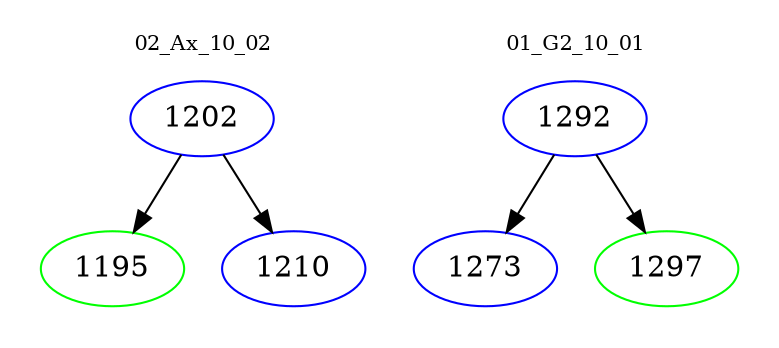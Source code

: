 digraph{
subgraph cluster_0 {
color = white
label = "02_Ax_10_02";
fontsize=10;
T0_1202 [label="1202", color="blue"]
T0_1202 -> T0_1195 [color="black"]
T0_1195 [label="1195", color="green"]
T0_1202 -> T0_1210 [color="black"]
T0_1210 [label="1210", color="blue"]
}
subgraph cluster_1 {
color = white
label = "01_G2_10_01";
fontsize=10;
T1_1292 [label="1292", color="blue"]
T1_1292 -> T1_1273 [color="black"]
T1_1273 [label="1273", color="blue"]
T1_1292 -> T1_1297 [color="black"]
T1_1297 [label="1297", color="green"]
}
}
